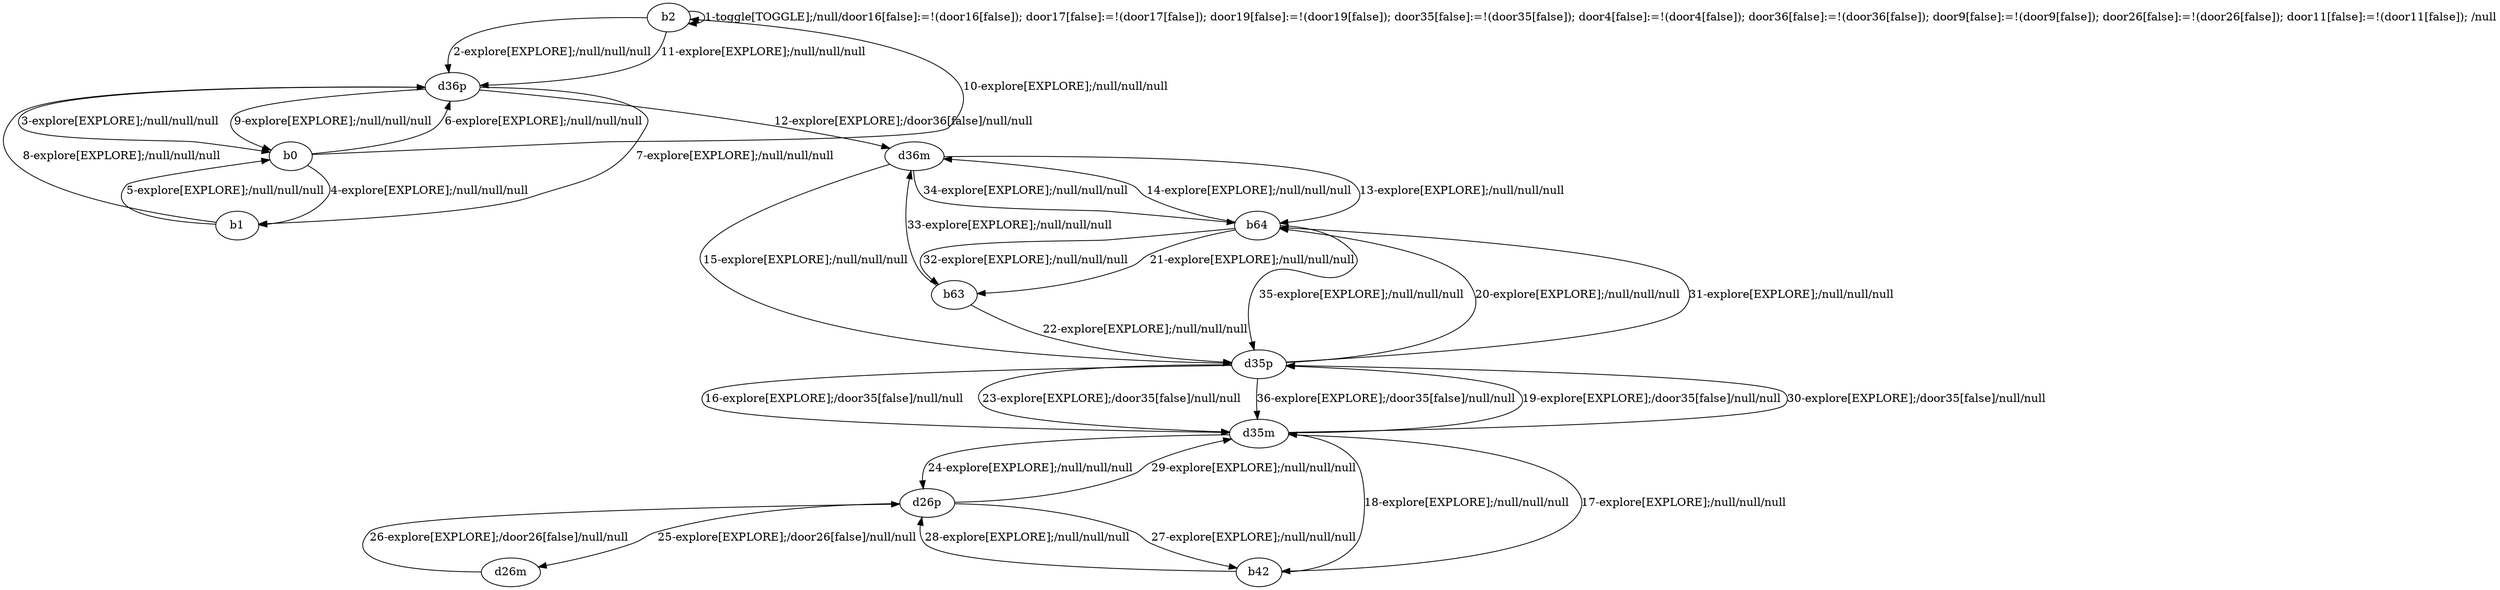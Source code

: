 # Total number of goals covered by this test: 1
# d26m --> d26p

digraph g {
"b2" -> "b2" [label = "1-toggle[TOGGLE];/null/door16[false]:=!(door16[false]); door17[false]:=!(door17[false]); door19[false]:=!(door19[false]); door35[false]:=!(door35[false]); door4[false]:=!(door4[false]); door36[false]:=!(door36[false]); door9[false]:=!(door9[false]); door26[false]:=!(door26[false]); door11[false]:=!(door11[false]); /null"];
"b2" -> "d36p" [label = "2-explore[EXPLORE];/null/null/null"];
"d36p" -> "b0" [label = "3-explore[EXPLORE];/null/null/null"];
"b0" -> "b1" [label = "4-explore[EXPLORE];/null/null/null"];
"b1" -> "b0" [label = "5-explore[EXPLORE];/null/null/null"];
"b0" -> "d36p" [label = "6-explore[EXPLORE];/null/null/null"];
"d36p" -> "b1" [label = "7-explore[EXPLORE];/null/null/null"];
"b1" -> "d36p" [label = "8-explore[EXPLORE];/null/null/null"];
"d36p" -> "b0" [label = "9-explore[EXPLORE];/null/null/null"];
"b0" -> "b2" [label = "10-explore[EXPLORE];/null/null/null"];
"b2" -> "d36p" [label = "11-explore[EXPLORE];/null/null/null"];
"d36p" -> "d36m" [label = "12-explore[EXPLORE];/door36[false]/null/null"];
"d36m" -> "b64" [label = "13-explore[EXPLORE];/null/null/null"];
"b64" -> "d36m" [label = "14-explore[EXPLORE];/null/null/null"];
"d36m" -> "d35p" [label = "15-explore[EXPLORE];/null/null/null"];
"d35p" -> "d35m" [label = "16-explore[EXPLORE];/door35[false]/null/null"];
"d35m" -> "b42" [label = "17-explore[EXPLORE];/null/null/null"];
"b42" -> "d35m" [label = "18-explore[EXPLORE];/null/null/null"];
"d35m" -> "d35p" [label = "19-explore[EXPLORE];/door35[false]/null/null"];
"d35p" -> "b64" [label = "20-explore[EXPLORE];/null/null/null"];
"b64" -> "b63" [label = "21-explore[EXPLORE];/null/null/null"];
"b63" -> "d35p" [label = "22-explore[EXPLORE];/null/null/null"];
"d35p" -> "d35m" [label = "23-explore[EXPLORE];/door35[false]/null/null"];
"d35m" -> "d26p" [label = "24-explore[EXPLORE];/null/null/null"];
"d26p" -> "d26m" [label = "25-explore[EXPLORE];/door26[false]/null/null"];
"d26m" -> "d26p" [label = "26-explore[EXPLORE];/door26[false]/null/null"];
"d26p" -> "b42" [label = "27-explore[EXPLORE];/null/null/null"];
"b42" -> "d26p" [label = "28-explore[EXPLORE];/null/null/null"];
"d26p" -> "d35m" [label = "29-explore[EXPLORE];/null/null/null"];
"d35m" -> "d35p" [label = "30-explore[EXPLORE];/door35[false]/null/null"];
"d35p" -> "b64" [label = "31-explore[EXPLORE];/null/null/null"];
"b64" -> "b63" [label = "32-explore[EXPLORE];/null/null/null"];
"b63" -> "d36m" [label = "33-explore[EXPLORE];/null/null/null"];
"d36m" -> "b64" [label = "34-explore[EXPLORE];/null/null/null"];
"b64" -> "d35p" [label = "35-explore[EXPLORE];/null/null/null"];
"d35p" -> "d35m" [label = "36-explore[EXPLORE];/door35[false]/null/null"];
}
